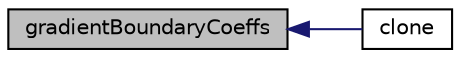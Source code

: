 digraph "gradientBoundaryCoeffs"
{
  bgcolor="transparent";
  edge [fontname="Helvetica",fontsize="10",labelfontname="Helvetica",labelfontsize="10"];
  node [fontname="Helvetica",fontsize="10",shape=record];
  rankdir="LR";
  Node1424 [label="gradientBoundaryCoeffs",height=0.2,width=0.4,color="black", fillcolor="grey75", style="filled", fontcolor="black"];
  Node1424 -> Node1425 [dir="back",color="midnightblue",fontsize="10",style="solid",fontname="Helvetica"];
  Node1425 [label="clone",height=0.2,width=0.4,color="black",URL="$a24689.html#a6dfbb046cc414bcb0ee27a1646815537",tooltip="Construct and return a clone setting internal field reference. "];
}
